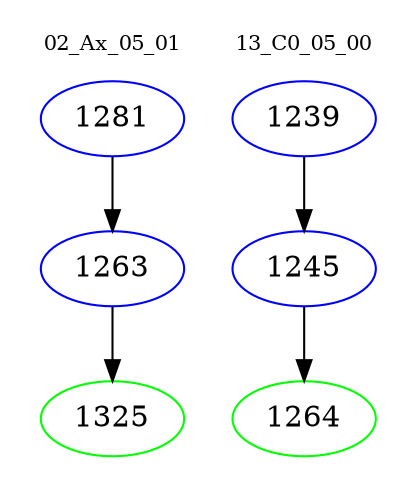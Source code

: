 digraph{
subgraph cluster_0 {
color = white
label = "02_Ax_05_01";
fontsize=10;
T0_1281 [label="1281", color="blue"]
T0_1281 -> T0_1263 [color="black"]
T0_1263 [label="1263", color="blue"]
T0_1263 -> T0_1325 [color="black"]
T0_1325 [label="1325", color="green"]
}
subgraph cluster_1 {
color = white
label = "13_C0_05_00";
fontsize=10;
T1_1239 [label="1239", color="blue"]
T1_1239 -> T1_1245 [color="black"]
T1_1245 [label="1245", color="blue"]
T1_1245 -> T1_1264 [color="black"]
T1_1264 [label="1264", color="green"]
}
}
